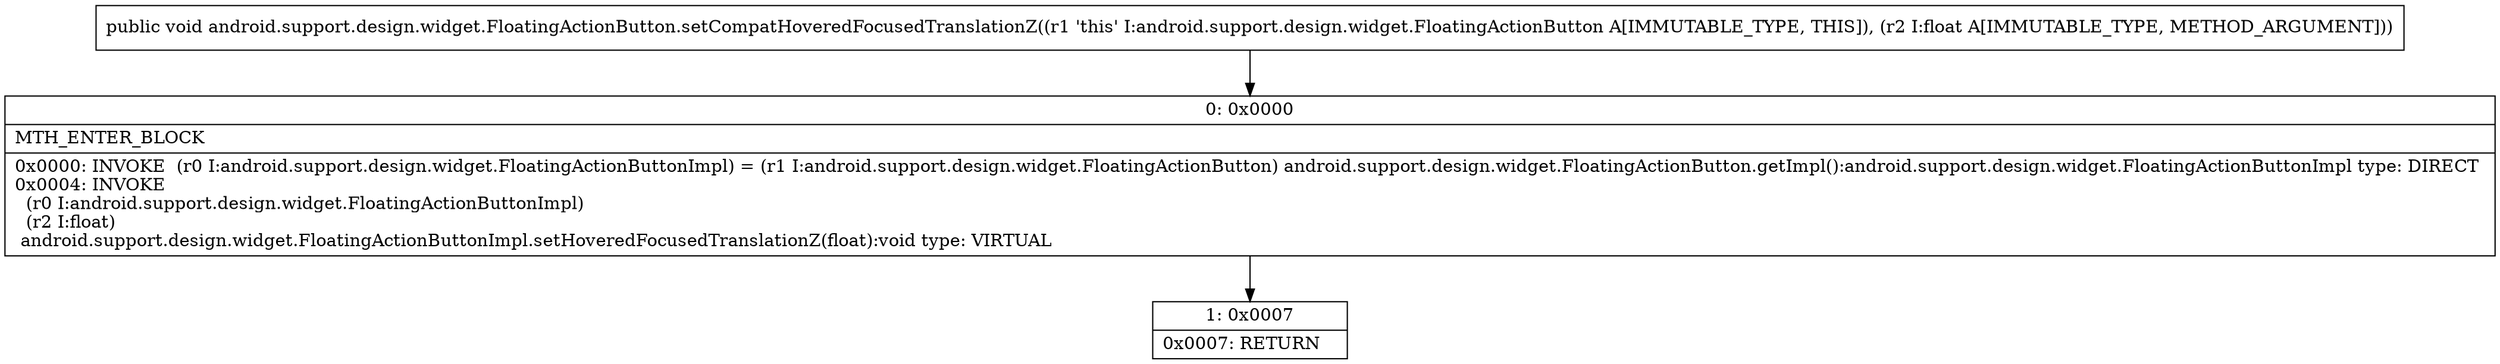 digraph "CFG forandroid.support.design.widget.FloatingActionButton.setCompatHoveredFocusedTranslationZ(F)V" {
Node_0 [shape=record,label="{0\:\ 0x0000|MTH_ENTER_BLOCK\l|0x0000: INVOKE  (r0 I:android.support.design.widget.FloatingActionButtonImpl) = (r1 I:android.support.design.widget.FloatingActionButton) android.support.design.widget.FloatingActionButton.getImpl():android.support.design.widget.FloatingActionButtonImpl type: DIRECT \l0x0004: INVOKE  \l  (r0 I:android.support.design.widget.FloatingActionButtonImpl)\l  (r2 I:float)\l android.support.design.widget.FloatingActionButtonImpl.setHoveredFocusedTranslationZ(float):void type: VIRTUAL \l}"];
Node_1 [shape=record,label="{1\:\ 0x0007|0x0007: RETURN   \l}"];
MethodNode[shape=record,label="{public void android.support.design.widget.FloatingActionButton.setCompatHoveredFocusedTranslationZ((r1 'this' I:android.support.design.widget.FloatingActionButton A[IMMUTABLE_TYPE, THIS]), (r2 I:float A[IMMUTABLE_TYPE, METHOD_ARGUMENT])) }"];
MethodNode -> Node_0;
Node_0 -> Node_1;
}

